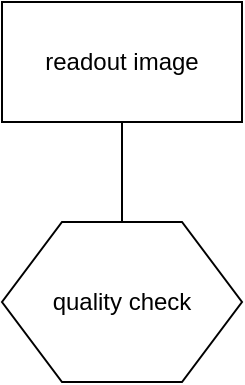 <mxGraphModel dx="763" dy="562" grid="1" gridSize="10" guides="1" tooltips="1" connect="1" arrows="1" fold="1" page="1" pageScale="1" pageWidth="827" pageHeight="1169" background="#ffffff"><root><mxCell id="0"/><mxCell id="1" parent="0"/><mxCell id="2" value="readout image" style="rounded=0;whiteSpace=wrap;html=1;" vertex="1" parent="1"><mxGeometry x="140" y="100" width="120" height="60" as="geometry"/></mxCell><mxCell id="3" value="quality check" style="shape=hexagon;perimeter=hexagonPerimeter2;whiteSpace=wrap;html=1;" vertex="1" parent="1"><mxGeometry x="140" y="210" width="120" height="80" as="geometry"/></mxCell><mxCell id="4" value="" style="endArrow=none;html=1;entryX=0.5;entryY=1;" edge="1" parent="1" source="3" target="2"><mxGeometry width="50" height="50" relative="1" as="geometry"><mxPoint x="160" y="210" as="sourcePoint"/><mxPoint x="210" y="160" as="targetPoint"/></mxGeometry></mxCell></root></mxGraphModel>
